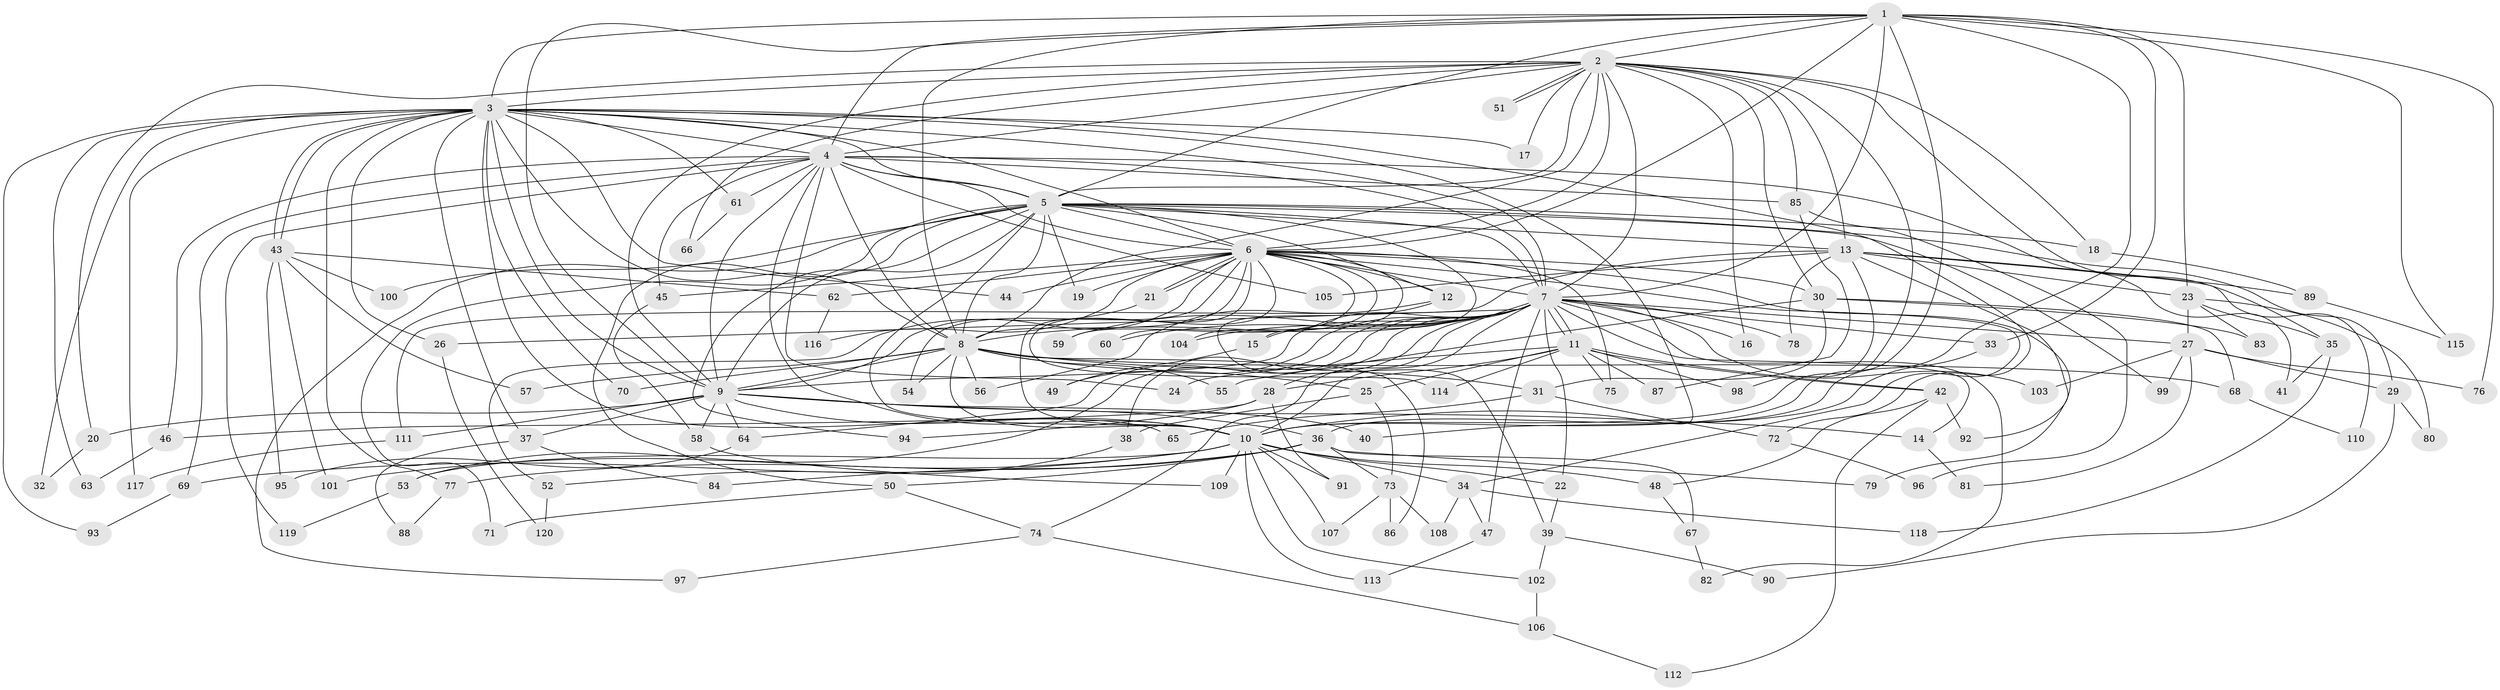 // Generated by graph-tools (version 1.1) at 2025/01/03/09/25 03:01:26]
// undirected, 120 vertices, 265 edges
graph export_dot {
graph [start="1"]
  node [color=gray90,style=filled];
  1;
  2;
  3;
  4;
  5;
  6;
  7;
  8;
  9;
  10;
  11;
  12;
  13;
  14;
  15;
  16;
  17;
  18;
  19;
  20;
  21;
  22;
  23;
  24;
  25;
  26;
  27;
  28;
  29;
  30;
  31;
  32;
  33;
  34;
  35;
  36;
  37;
  38;
  39;
  40;
  41;
  42;
  43;
  44;
  45;
  46;
  47;
  48;
  49;
  50;
  51;
  52;
  53;
  54;
  55;
  56;
  57;
  58;
  59;
  60;
  61;
  62;
  63;
  64;
  65;
  66;
  67;
  68;
  69;
  70;
  71;
  72;
  73;
  74;
  75;
  76;
  77;
  78;
  79;
  80;
  81;
  82;
  83;
  84;
  85;
  86;
  87;
  88;
  89;
  90;
  91;
  92;
  93;
  94;
  95;
  96;
  97;
  98;
  99;
  100;
  101;
  102;
  103;
  104;
  105;
  106;
  107;
  108;
  109;
  110;
  111;
  112;
  113;
  114;
  115;
  116;
  117;
  118;
  119;
  120;
  1 -- 2;
  1 -- 3;
  1 -- 4;
  1 -- 5;
  1 -- 6;
  1 -- 7;
  1 -- 8;
  1 -- 9;
  1 -- 10;
  1 -- 23;
  1 -- 33;
  1 -- 36;
  1 -- 76;
  1 -- 115;
  2 -- 3;
  2 -- 4;
  2 -- 5;
  2 -- 6;
  2 -- 7;
  2 -- 8;
  2 -- 9;
  2 -- 10;
  2 -- 13;
  2 -- 16;
  2 -- 17;
  2 -- 18;
  2 -- 20;
  2 -- 30;
  2 -- 35;
  2 -- 51;
  2 -- 51;
  2 -- 66;
  2 -- 85;
  3 -- 4;
  3 -- 5;
  3 -- 6;
  3 -- 7;
  3 -- 8;
  3 -- 9;
  3 -- 10;
  3 -- 17;
  3 -- 26;
  3 -- 32;
  3 -- 37;
  3 -- 43;
  3 -- 43;
  3 -- 44;
  3 -- 61;
  3 -- 63;
  3 -- 65;
  3 -- 70;
  3 -- 72;
  3 -- 77;
  3 -- 93;
  3 -- 117;
  4 -- 5;
  4 -- 6;
  4 -- 7;
  4 -- 8;
  4 -- 9;
  4 -- 10;
  4 -- 24;
  4 -- 41;
  4 -- 45;
  4 -- 46;
  4 -- 61;
  4 -- 69;
  4 -- 85;
  4 -- 105;
  4 -- 119;
  5 -- 6;
  5 -- 7;
  5 -- 8;
  5 -- 9;
  5 -- 10;
  5 -- 12;
  5 -- 13;
  5 -- 15;
  5 -- 18;
  5 -- 19;
  5 -- 29;
  5 -- 50;
  5 -- 71;
  5 -- 94;
  5 -- 97;
  5 -- 99;
  5 -- 100;
  6 -- 7;
  6 -- 8;
  6 -- 9;
  6 -- 10;
  6 -- 12;
  6 -- 19;
  6 -- 21;
  6 -- 21;
  6 -- 30;
  6 -- 34;
  6 -- 44;
  6 -- 45;
  6 -- 54;
  6 -- 59;
  6 -- 60;
  6 -- 62;
  6 -- 75;
  6 -- 79;
  6 -- 104;
  6 -- 114;
  6 -- 116;
  7 -- 8;
  7 -- 9;
  7 -- 10;
  7 -- 11;
  7 -- 11;
  7 -- 14;
  7 -- 15;
  7 -- 16;
  7 -- 22;
  7 -- 26;
  7 -- 27;
  7 -- 28;
  7 -- 33;
  7 -- 38;
  7 -- 47;
  7 -- 49;
  7 -- 53;
  7 -- 59;
  7 -- 60;
  7 -- 64;
  7 -- 74;
  7 -- 78;
  7 -- 82;
  7 -- 103;
  7 -- 104;
  8 -- 9;
  8 -- 10;
  8 -- 25;
  8 -- 31;
  8 -- 54;
  8 -- 55;
  8 -- 56;
  8 -- 57;
  8 -- 68;
  8 -- 70;
  8 -- 86;
  9 -- 10;
  9 -- 14;
  9 -- 20;
  9 -- 36;
  9 -- 37;
  9 -- 40;
  9 -- 58;
  9 -- 64;
  9 -- 111;
  10 -- 22;
  10 -- 34;
  10 -- 48;
  10 -- 53;
  10 -- 69;
  10 -- 91;
  10 -- 101;
  10 -- 102;
  10 -- 107;
  10 -- 109;
  10 -- 113;
  11 -- 24;
  11 -- 25;
  11 -- 28;
  11 -- 42;
  11 -- 42;
  11 -- 75;
  11 -- 87;
  11 -- 98;
  11 -- 114;
  12 -- 39;
  12 -- 56;
  13 -- 23;
  13 -- 78;
  13 -- 89;
  13 -- 92;
  13 -- 98;
  13 -- 105;
  13 -- 110;
  13 -- 111;
  14 -- 81;
  15 -- 49;
  18 -- 89;
  20 -- 32;
  21 -- 52;
  22 -- 39;
  23 -- 27;
  23 -- 35;
  23 -- 80;
  23 -- 83;
  25 -- 38;
  25 -- 73;
  26 -- 120;
  27 -- 29;
  27 -- 76;
  27 -- 81;
  27 -- 99;
  27 -- 103;
  28 -- 46;
  28 -- 91;
  28 -- 94;
  29 -- 80;
  29 -- 90;
  30 -- 31;
  30 -- 55;
  30 -- 68;
  30 -- 83;
  31 -- 65;
  31 -- 72;
  33 -- 40;
  34 -- 47;
  34 -- 108;
  34 -- 118;
  35 -- 41;
  35 -- 118;
  36 -- 50;
  36 -- 67;
  36 -- 73;
  36 -- 77;
  36 -- 79;
  36 -- 84;
  37 -- 84;
  37 -- 88;
  38 -- 52;
  39 -- 90;
  39 -- 102;
  42 -- 48;
  42 -- 92;
  42 -- 112;
  43 -- 57;
  43 -- 62;
  43 -- 95;
  43 -- 100;
  43 -- 101;
  45 -- 58;
  46 -- 63;
  47 -- 113;
  48 -- 67;
  50 -- 71;
  50 -- 74;
  52 -- 120;
  53 -- 119;
  58 -- 109;
  61 -- 66;
  62 -- 116;
  64 -- 95;
  67 -- 82;
  68 -- 110;
  69 -- 93;
  72 -- 96;
  73 -- 86;
  73 -- 107;
  73 -- 108;
  74 -- 97;
  74 -- 106;
  77 -- 88;
  85 -- 87;
  85 -- 96;
  89 -- 115;
  102 -- 106;
  106 -- 112;
  111 -- 117;
}

